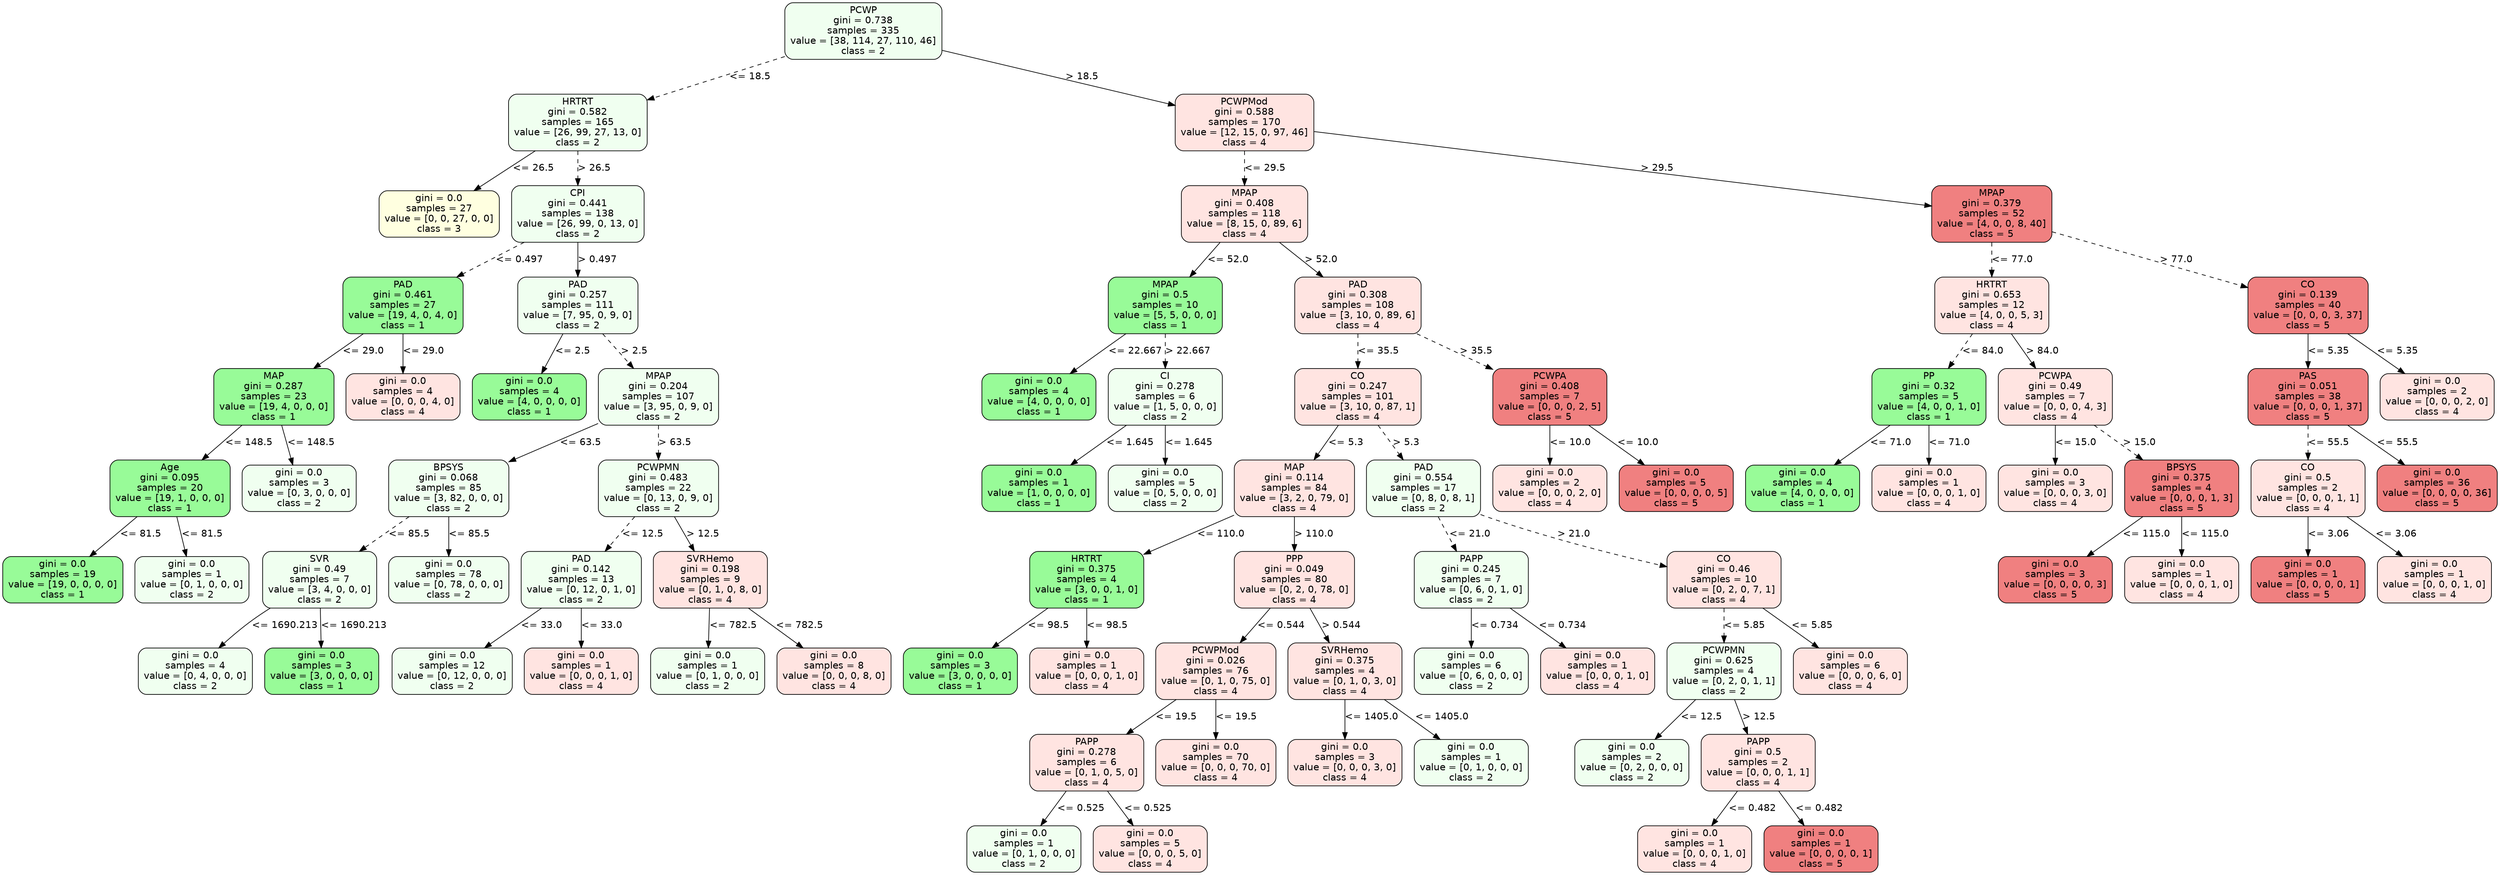 strict digraph Tree {
	graph [bb="0,0,3061,1274"];
	node [color=black,
		fontname=helvetica,
		label="\N",
		shape=box,
		style="filled, rounded"
	];
	edge [fontname=helvetica];
	0	[fillcolor=honeydew,
		height=1.1528,
		label="PCWP\ngini = 0.738\nsamples = 335\nvalue = [38, 114, 27, 110, 46]\nclass = 2",
		pos="1142.5,1232.5",
		width=2.6667];
	1	[fillcolor=honeydew,
		height=1.1528,
		label="HRTRT\ngini = 0.582\nsamples = 165\nvalue = [26, 99, 27, 13, 0]\nclass = 2",
		pos="687.5,1098.5",
		width=2.3611];
	0 -> 1	[label="<= 18.5",
		labelangle=45,
		labeldistance=2.5,
		lp="953,1165.5",
		op="<=",
		param=18.5,
		pos="e,772.84,1124.3 1046.3,1203.6 968.63,1181.1 859.95,1149.5 782.59,1127.1",
		style=dashed];
	26	[fillcolor=mistyrose,
		height=1.1528,
		label="PCWPMod\ngini = 0.588\nsamples = 170\nvalue = [12, 15, 0, 97, 46]\nclass = 4",
		pos="1510.5,1098.5",
		width=2.3611];
	0 -> 26	[label="> 18.5",
		labelangle=-45,
		labeldistance=2.5,
		lp="1358,1165.5",
		op=">",
		param=18.5,
		pos="e,1425.2,1130.1 1238.7,1197 1293.3,1177.4 1361.2,1153 1415.6,1133.6",
		style=solid];
	2	[fillcolor=lightyellow,
		height=0.94444,
		label="gini = 0.0\nsamples = 27\nvalue = [0, 0, 27, 0, 0]\nclass = 3",
		pos="514.5,964.5",
		width=2.0417];
	1 -> 2	[label="<= 26.5",
		lp="630,1031.5",
		op="<=",
		param=26.5,
		pos="e,557.79,998.53 634.18,1056.8 612.44,1040.2 587.4,1021.1 565.86,1004.7",
		style=solid];
	3	[fillcolor=honeydew,
		height=1.1528,
		label="CPI\ngini = 0.441\nsamples = 138\nvalue = [26, 99, 0, 13, 0]\nclass = 2",
		pos="687.5,964.5",
		width=2.25];
	1 -> 3	[label="> 26.5",
		lp="707,1031.5",
		op=">",
		param=26.5,
		pos="e,687.5,1006.3 687.5,1056.8 687.5,1044 687.5,1029.7 687.5,1016.3",
		style=dashed];
	4	[fillcolor=palegreen,
		height=1.1528,
		label="PAD\ngini = 0.461\nsamples = 27\nvalue = [19, 4, 0, 4, 0]\nclass = 1",
		pos="452.5,830.5",
		width=2.0417];
	3 -> 4	[label="<= 0.497",
		lp="605,897.5",
		op="<=",
		param=0.497,
		pos="e,524.87,872.15 615.4,923 589.58,908.5 560.3,892.05 533.76,877.14",
		style=dashed];
	11	[fillcolor=honeydew,
		height=1.1528,
		label="PAD\ngini = 0.257\nsamples = 111\nvalue = [7, 95, 0, 9, 0]\nclass = 2",
		pos="687.5,830.5",
		width=2.0417];
	3 -> 11	[label="> 0.497",
		lp="710.5,897.5",
		op=">",
		param=0.497,
		pos="e,687.5,872.27 687.5,922.82 687.5,910.02 687.5,895.73 687.5,882.32",
		style=solid];
	5	[fillcolor=palegreen,
		height=1.1528,
		label="MAP\ngini = 0.287\nsamples = 23\nvalue = [19, 4, 0, 0, 0]\nclass = 1",
		pos="290.5,696.5",
		width=2.0417];
	4 -> 5	[label="<= 29.0",
		lp="400,763.5",
		op="<=",
		param=29.0,
		pos="e,340.26,738.05 402.57,788.82 385.4,774.83 366.03,759.04 348.29,744.59",
		style=solid];
	10	[fillcolor=mistyrose,
		height=0.94444,
		label="gini = 0.0\nsamples = 4\nvalue = [0, 0, 0, 4, 0]\nclass = 4",
		pos="452.5,696.5",
		width=1.9444];
	4 -> 10	[label="<= 29.0",
		lp="476,763.5",
		op="<=",
		param=29.0,
		pos="e,452.5,730.74 452.5,788.82 452.5,773.68 452.5,756.44 452.5,741.05",
		style=solid];
	6	[fillcolor=palegreen,
		height=1.1528,
		label="Age\ngini = 0.095\nsamples = 20\nvalue = [19, 1, 0, 0, 0]\nclass = 1",
		pos="213.5,562.5",
		width=2.0417];
	5 -> 6	[label="<= 148.5",
		lp="282,629.5",
		op="<=",
		param=148.5,
		pos="e,237.29,604.27 266.77,654.82 259.08,641.64 250.47,626.89 242.45,613.14",
		style=solid];
	9	[fillcolor=honeydew,
		height=0.94444,
		label="gini = 0.0\nsamples = 3\nvalue = [0, 3, 0, 0, 0]\nclass = 2",
		pos="375.5,562.5",
		width=1.9444];
	5 -> 9	[label="<= 148.5",
		lp="364,629.5",
		op="<=",
		param=148.5,
		pos="e,354.09,596.74 316.7,654.82 326.82,639.1 338.4,621.11 348.59,605.29",
		style=solid];
	7	[fillcolor=palegreen,
		height=0.94444,
		label="gini = 0.0\nsamples = 19\nvalue = [19, 0, 0, 0, 0]\nclass = 1",
		pos="73.5,428.5",
		width=2.0417];
	6 -> 7	[label="<= 81.5",
		lp="172,495.5",
		op="<=",
		param=81.5,
		pos="e,108.76,462.74 170.35,520.82 153.21,504.66 133.54,486.11 116.43,469.97",
		style=solid];
	8	[fillcolor=honeydew,
		height=0.94444,
		label="gini = 0.0\nsamples = 1\nvalue = [0, 1, 0, 0, 0]\nclass = 2",
		pos="235.5,428.5",
		width=1.9444];
	6 -> 8	[label="<= 81.5",
		lp="249,495.5",
		op="<=",
		param=81.5,
		pos="e,229.96,462.74 220.28,520.82 222.83,505.53 225.73,488.11 228.31,472.61",
		style=solid];
	12	[fillcolor=palegreen,
		height=0.94444,
		label="gini = 0.0\nsamples = 4\nvalue = [4, 0, 0, 0, 0]\nclass = 1",
		pos="610.5,696.5",
		width=1.9444];
	11 -> 12	[label="<= 2.5",
		lp="671.5,763.5",
		op="<=",
		param=2.5,
		pos="e,629.89,730.74 663.77,788.82 654.68,773.24 644.3,755.45 635.13,739.73",
		style=solid];
	13	[fillcolor=honeydew,
		height=1.1528,
		label="MPAP\ngini = 0.204\nsamples = 107\nvalue = [3, 95, 0, 9, 0]\nclass = 2",
		pos="772.5,696.5",
		width=2.0417];
	11 -> 13	[label="> 2.5",
		lp="749,763.5",
		op=">",
		param=2.5,
		pos="e,746.24,738.27 713.7,788.82 722.26,775.52 731.87,760.6 740.79,746.74",
		style=dashed];
	14	[fillcolor=honeydew,
		height=1.1528,
		label="BPSYS\ngini = 0.068\nsamples = 85\nvalue = [3, 82, 0, 0, 0]\nclass = 2",
		pos="577.5,562.5",
		width=2.0417];
	13 -> 14	[label="<= 63.5",
		lp="705,629.5",
		op="<=",
		param=63.5,
		pos="e,637.55,604.15 712.67,655 691.62,640.75 667.8,624.62 646.08,609.92",
		style=solid];
	19	[fillcolor=honeydew,
		height=1.1528,
		label="PCWPMN\ngini = 0.483\nsamples = 22\nvalue = [0, 13, 0, 9, 0]\nclass = 2",
		pos="772.5,562.5",
		width=2.0417];
	13 -> 19	[label="> 63.5",
		lp="792,629.5",
		op=">",
		param=63.5,
		pos="e,772.5,604.27 772.5,654.82 772.5,642.02 772.5,627.73 772.5,614.32",
		style=dashed];
	15	[fillcolor=honeydew,
		height=1.1528,
		label="SVR\ngini = 0.49\nsamples = 7\nvalue = [3, 4, 0, 0, 0]\nclass = 2",
		pos="415.5,428.5",
		width=1.9444];
	14 -> 15	[label="<= 85.5",
		lp="525,495.5",
		op="<=",
		param=85.5,
		pos="e,465.26,470.05 527.57,520.82 510.4,506.83 491.03,491.04 473.29,476.59",
		style=dashed];
	18	[fillcolor=honeydew,
		height=0.94444,
		label="gini = 0.0\nsamples = 78\nvalue = [0, 78, 0, 0, 0]\nclass = 2",
		pos="577.5,428.5",
		width=2.0417];
	14 -> 18	[label="<= 85.5",
		lp="601,495.5",
		op="<=",
		param=85.5,
		pos="e,577.5,462.74 577.5,520.82 577.5,505.68 577.5,488.44 577.5,473.05",
		style=solid];
	16	[fillcolor=honeydew,
		height=0.94444,
		label="gini = 0.0\nsamples = 4\nvalue = [0, 4, 0, 0, 0]\nclass = 2",
		pos="258.5,294.5",
		width=1.9444];
	15 -> 16	[label="<= 1690.213",
		lp="374,361.5",
		op="<=",
		param=1690.213,
		pos="e,291.35,328.68 357.99,386.85 350.3,381.01 342.63,374.96 335.5,369 323.18,358.69 310.34,346.9 298.76,335.83",
		style=solid];
	17	[fillcolor=palegreen,
		height=0.94444,
		label="gini = 0.0\nsamples = 3\nvalue = [3, 0, 0, 0, 0]\nclass = 1",
		pos="416.5,294.5",
		width=1.9444];
	15 -> 17	[label="<= 1690.213",
		lp="455,361.5",
		op="<=",
		param=1690.213,
		pos="e,416.25,328.74 415.81,386.82 415.92,371.68 416.05,354.44 416.17,339.05",
		style=solid];
	20	[fillcolor=honeydew,
		height=1.1528,
		label="PAD\ngini = 0.142\nsamples = 13\nvalue = [0, 12, 0, 1, 0]\nclass = 2",
		pos="742.5,428.5",
		width=2.0417];
	19 -> 20	[label="<= 12.5",
		lp="782,495.5",
		op="<=",
		param=12.5,
		pos="e,751.77,470.27 763.25,520.82 760.35,508.02 757.1,493.73 754.05,480.32",
		style=dashed];
	23	[fillcolor=mistyrose,
		height=1.1528,
		label="SVRHemo\ngini = 0.198\nsamples = 9\nvalue = [0, 1, 0, 8, 0]\nclass = 4",
		pos="904.5,428.5",
		width=1.9444];
	19 -> 23	[label="> 12.5",
		lp="862,495.5",
		op=">",
		param=12.5,
		pos="e,863.73,470.27 813.18,520.82 826.86,507.14 842.24,491.76 856.43,477.57",
		style=solid];
	21	[fillcolor=honeydew,
		height=0.94444,
		label="gini = 0.0\nsamples = 12\nvalue = [0, 12, 0, 0, 0]\nclass = 2",
		pos="580.5,294.5",
		width=2.0417];
	20 -> 21	[label="<= 33.0",
		lp="690,361.5",
		op="<=",
		param=33.0,
		pos="e,621.04,328.53 692.57,386.82 672.3,370.3 648.97,351.29 628.86,334.9",
		style=solid];
	22	[fillcolor=mistyrose,
		height=0.94444,
		label="gini = 0.0\nsamples = 1\nvalue = [0, 0, 0, 1, 0]\nclass = 4",
		pos="742.5,294.5",
		width=1.9444];
	20 -> 22	[label="<= 33.0",
		lp="766,361.5",
		op="<=",
		param=33.0,
		pos="e,742.5,328.74 742.5,386.82 742.5,371.68 742.5,354.44 742.5,339.05",
		style=solid];
	24	[fillcolor=honeydew,
		height=0.94444,
		label="gini = 0.0\nsamples = 1\nvalue = [0, 1, 0, 0, 0]\nclass = 2",
		pos="900.5,294.5",
		width=1.9444];
	23 -> 24	[label="<= 782.5",
		lp="931,361.5",
		op="<=",
		param=782.5,
		pos="e,901.51,328.74 903.27,386.82 902.81,371.68 902.29,354.44 901.82,339.05",
		style=solid];
	25	[fillcolor=mistyrose,
		height=0.94444,
		label="gini = 0.0\nsamples = 8\nvalue = [0, 0, 0, 8, 0]\nclass = 4",
		pos="1058.5,294.5",
		width=1.9444];
	23 -> 25	[label="<= 782.5",
		lp="1014,361.5",
		op="<=",
		param=782.5,
		pos="e,1020,328.53 951.96,386.82 971.15,370.37 993.22,351.46 1012.3,335.12",
		style=solid];
	27	[fillcolor=mistyrose,
		height=1.1528,
		label="MPAP\ngini = 0.408\nsamples = 118\nvalue = [8, 15, 0, 89, 6]\nclass = 4",
		pos="1510.5,964.5",
		width=2.1528];
	26 -> 27	[label="<= 29.5",
		lp="1534,1031.5",
		op="<=",
		param=29.5,
		pos="e,1510.5,1006.3 1510.5,1056.8 1510.5,1044 1510.5,1029.7 1510.5,1016.3",
		style=dashed];
	62	[fillcolor=lightcoral,
		height=1.1528,
		label="MPAP\ngini = 0.379\nsamples = 52\nvalue = [4, 0, 0, 8, 40]\nclass = 5",
		pos="2430.5,964.5",
		width=2.0417];
	26 -> 62	[label="> 29.5",
		lp="2018,1031.5",
		op=">",
		param=29.5,
		pos="e,2356.9,976.06 1595.8,1085.3 1771.6,1060 2172.3,1002.5 2346.7,977.52",
		style=solid];
	28	[fillcolor=palegreen,
		height=1.1528,
		label="MPAP\ngini = 0.5\nsamples = 10\nvalue = [5, 5, 0, 0, 0]\nclass = 1",
		pos="1395.5,830.5",
		width=1.9444];
	27 -> 28	[label="<= 52.0",
		lp="1480,897.5",
		op="<=",
		param=52.0,
		pos="e,1431,872.27 1475.1,922.82 1463.3,909.27 1450,894.04 1437.7,879.96",
		style=solid];
	33	[fillcolor=mistyrose,
		height=1.1528,
		label="PAD\ngini = 0.308\nsamples = 108\nvalue = [3, 10, 0, 89, 6]\nclass = 4",
		pos="1687.5,830.5",
		width=2.1528];
	27 -> 33	[label="> 52.0",
		lp="1624,897.5",
		op=">",
		param=52.0,
		pos="e,1633.1,872.05 1565.1,922.82 1584,908.7 1605.4,892.76 1624.9,878.2",
		style=solid];
	29	[fillcolor=palegreen,
		height=0.94444,
		label="gini = 0.0\nsamples = 4\nvalue = [4, 0, 0, 0, 0]\nclass = 1",
		pos="1237.5,696.5",
		width=1.9444];
	28 -> 29	[label="<= 22.667",
		lp="1352.5,763.5",
		op="<=",
		param=22.667,
		pos="e,1277,730.53 1346.8,788.82 1327.1,772.37 1304.5,753.46 1284.9,737.12",
		style=solid];
	30	[fillcolor=honeydew,
		height=1.1528,
		label="CI\ngini = 0.278\nsamples = 6\nvalue = [1, 5, 0, 0, 0]\nclass = 2",
		pos="1395.5,696.5",
		width=1.9444];
	28 -> 30	[label="> 22.667",
		lp="1422.5,763.5",
		op=">",
		param=22.667,
		pos="e,1395.5,738.27 1395.5,788.82 1395.5,776.02 1395.5,761.73 1395.5,748.32",
		style=dashed];
	31	[fillcolor=palegreen,
		height=0.94444,
		label="gini = 0.0\nsamples = 1\nvalue = [1, 0, 0, 0, 0]\nclass = 1",
		pos="1237.5,562.5",
		width=1.9444];
	30 -> 31	[label="<= 1.645",
		lp="1349,629.5",
		op="<=",
		param=1.645,
		pos="e,1277,596.53 1346.8,654.82 1327.1,638.37 1304.5,619.46 1284.9,603.12",
		style=solid];
	32	[fillcolor=honeydew,
		height=0.94444,
		label="gini = 0.0\nsamples = 5\nvalue = [0, 5, 0, 0, 0]\nclass = 2",
		pos="1395.5,562.5",
		width=1.9444];
	30 -> 32	[label="<= 1.645",
		lp="1423,629.5",
		op="<=",
		param=1.645,
		pos="e,1395.5,596.74 1395.5,654.82 1395.5,639.68 1395.5,622.44 1395.5,607.05",
		style=solid];
	34	[fillcolor=mistyrose,
		height=1.1528,
		label="CO\ngini = 0.247\nsamples = 101\nvalue = [3, 10, 0, 87, 1]\nclass = 4",
		pos="1687.5,696.5",
		width=2.1528];
	33 -> 34	[label="<= 35.5",
		lp="1711,763.5",
		op="<=",
		param=35.5,
		pos="e,1687.5,738.27 1687.5,788.82 1687.5,776.02 1687.5,761.73 1687.5,748.32",
		style=dashed];
	59	[fillcolor=lightcoral,
		height=1.1528,
		label="PCWPA\ngini = 0.408\nsamples = 7\nvalue = [0, 0, 0, 2, 5]\nclass = 5",
		pos="1877.5,696.5",
		width=1.9444];
	33 -> 59	[label="> 35.5",
		lp="1808,763.5",
		op=">",
		param=35.5,
		pos="e,1819,738.15 1745.8,789 1766.3,774.75 1789.5,758.62 1810.7,743.92",
		style=dashed];
	35	[fillcolor=mistyrose,
		height=1.1528,
		label="MAP\ngini = 0.114\nsamples = 84\nvalue = [3, 2, 0, 79, 0]\nclass = 4",
		pos="1557.5,562.5",
		width=2.0417];
	34 -> 35	[label="<= 5.3",
		lp="1646.5,629.5",
		op="<=",
		param=5.3,
		pos="e,1597.7,604.27 1647.4,654.82 1634,641.14 1618.8,625.76 1604.8,611.57",
		style=solid];
	48	[fillcolor=honeydew,
		height=1.1528,
		label="PAD\ngini = 0.554\nsamples = 17\nvalue = [0, 8, 0, 8, 1]\nclass = 2",
		pos="1719.5,562.5",
		width=1.9444];
	34 -> 48	[label="> 5.3",
		lp="1720,629.5",
		op=">",
		param=5.3,
		pos="e,1709.6,604.27 1697.4,654.82 1700.5,642.02 1703.9,627.73 1707.2,614.32",
		style=dashed];
	36	[fillcolor=palegreen,
		height=1.1528,
		label="HRTRT\ngini = 0.375\nsamples = 4\nvalue = [3, 0, 0, 1, 0]\nclass = 1",
		pos="1374.5,428.5",
		width=1.9444];
	35 -> 36	[label="<= 110.0",
		lp="1499,495.5",
		op="<=",
		param=110.0,
		pos="e,1430.7,470.05 1501.1,520.82 1481.4,506.64 1459.2,490.62 1439,476",
		style=solid];
	39	[fillcolor=mistyrose,
		height=1.1528,
		label="PPP\ngini = 0.049\nsamples = 80\nvalue = [0, 2, 0, 78, 0]\nclass = 4",
		pos="1557.5,428.5",
		width=2.0417];
	35 -> 39	[label="> 110.0",
		lp="1580.5,495.5",
		op=">",
		param=110.0,
		pos="e,1557.5,470.27 1557.5,520.82 1557.5,508.02 1557.5,493.73 1557.5,480.32",
		style=solid];
	37	[fillcolor=palegreen,
		height=0.94444,
		label="gini = 0.0\nsamples = 3\nvalue = [3, 0, 0, 0, 0]\nclass = 1",
		pos="1216.5,294.5",
		width=1.9444];
	36 -> 37	[label="<= 98.5",
		lp="1324,361.5",
		op="<=",
		param=98.5,
		pos="e,1256,328.53 1325.8,386.82 1306.1,370.37 1283.5,351.46 1263.9,335.12",
		style=solid];
	38	[fillcolor=mistyrose,
		height=0.94444,
		label="gini = 0.0\nsamples = 1\nvalue = [0, 0, 0, 1, 0]\nclass = 4",
		pos="1374.5,294.5",
		width=1.9444];
	36 -> 38	[label="<= 98.5",
		lp="1398,361.5",
		op="<=",
		param=98.5,
		pos="e,1374.5,328.74 1374.5,386.82 1374.5,371.68 1374.5,354.44 1374.5,339.05",
		style=solid];
	40	[fillcolor=mistyrose,
		height=1.1528,
		label="PCWPMod\ngini = 0.026\nsamples = 76\nvalue = [0, 1, 0, 75, 0]\nclass = 4",
		pos="1536.5,294.5",
		width=2.0417];
	39 -> 40	[label="<= 0.544",
		lp="1576,361.5",
		op="<=",
		param=0.544,
		pos="e,1543,336.27 1551,386.82 1549,374.02 1546.7,359.73 1544.6,346.32",
		style=solid];
	45	[fillcolor=mistyrose,
		height=1.1528,
		label="SVRHemo\ngini = 0.375\nsamples = 4\nvalue = [0, 1, 0, 3, 0]\nclass = 4",
		pos="1698.5,294.5",
		width=1.9444];
	39 -> 45	[label="> 0.544",
		lp="1655.5,361.5",
		op=">",
		param=0.544,
		pos="e,1654.9,336.27 1601,386.82 1615.7,373.02 1632.3,357.48 1647.6,343.18",
		style=solid];
	41	[fillcolor=mistyrose,
		height=1.1528,
		label="PAPP\ngini = 0.278\nsamples = 6\nvalue = [0, 1, 0, 5, 0]\nclass = 4",
		pos="1374.5,160.5",
		width=1.9444];
	40 -> 41	[label="<= 19.5",
		lp="1484,227.5",
		op="<=",
		param=19.5,
		pos="e,1424.3,202.05 1486.6,252.82 1469.4,238.83 1450,223.04 1432.3,208.59",
		style=solid];
	44	[fillcolor=mistyrose,
		height=0.94444,
		label="gini = 0.0\nsamples = 70\nvalue = [0, 0, 0, 70, 0]\nclass = 4",
		pos="1536.5,160.5",
		width=2.0417];
	40 -> 44	[label="<= 19.5",
		lp="1560,227.5",
		op="<=",
		param=19.5,
		pos="e,1536.5,194.74 1536.5,252.82 1536.5,237.68 1536.5,220.44 1536.5,205.05",
		style=solid];
	42	[fillcolor=honeydew,
		height=0.94444,
		label="gini = 0.0\nsamples = 1\nvalue = [0, 1, 0, 0, 0]\nclass = 2",
		pos="1295.5,34",
		width=1.9444];
	41 -> 42	[label="<= 0.525",
		lp="1365,93.5",
		op="<=",
		param=0.525,
		pos="e,1316.7,68.379 1348.6,118.73 1340.1,105.35 1330.7,90.465 1322.1,76.995",
		style=solid];
	43	[fillcolor=mistyrose,
		height=0.94444,
		label="gini = 0.0\nsamples = 5\nvalue = [0, 0, 0, 5, 0]\nclass = 4",
		pos="1453.5,34",
		width=1.9444];
	41 -> 43	[label="<= 0.525",
		lp="1449,93.5",
		op="<=",
		param=0.525,
		pos="e,1432.3,68.379 1400.4,118.73 1408.9,105.35 1418.3,90.465 1426.9,76.995",
		style=solid];
	46	[fillcolor=mistyrose,
		height=0.94444,
		label="gini = 0.0\nsamples = 3\nvalue = [0, 0, 0, 3, 0]\nclass = 4",
		pos="1698.5,160.5",
		width=1.9444];
	45 -> 46	[label="<= 1405.0",
		lp="1729.5,227.5",
		op="<=",
		param=1405.0,
		pos="e,1698.5,194.74 1698.5,252.82 1698.5,237.68 1698.5,220.44 1698.5,205.05",
		style=solid];
	47	[fillcolor=honeydew,
		height=0.94444,
		label="gini = 0.0\nsamples = 1\nvalue = [0, 1, 0, 0, 0]\nclass = 2",
		pos="1856.5,160.5",
		width=1.9444];
	45 -> 47	[label="<= 1405.0",
		lp="1813.5,227.5",
		op="<=",
		param=1405.0,
		pos="e,1817,194.53 1747.2,252.82 1766.9,236.37 1789.5,217.46 1809.1,201.12",
		style=solid];
	49	[fillcolor=honeydew,
		height=1.1528,
		label="PAPP\ngini = 0.245\nsamples = 7\nvalue = [0, 6, 0, 1, 0]\nclass = 2",
		pos="1856.5,428.5",
		width=1.9444];
	48 -> 49	[label="<= 21.0",
		lp="1816,495.5",
		op="<=",
		param=21.0,
		pos="e,1814.2,470.27 1761.7,520.82 1775.9,507.14 1791.9,491.76 1806.6,477.57",
		style=dashed];
	52	[fillcolor=mistyrose,
		height=1.1528,
		label="CO\ngini = 0.46\nsamples = 10\nvalue = [0, 2, 0, 7, 1]\nclass = 4",
		pos="2172.5,428.5",
		width=1.9444];
	48 -> 52	[label="> 21.0",
		lp="1919,495.5",
		op=">",
		param=21.0,
		pos="e,2102.5,441.56 1789.8,524.45 1792.7,523.23 1795.6,522.08 1798.5,521 1897,484.3 2015.5,458.17 2092.4,443.47",
		style=dashed];
	50	[fillcolor=honeydew,
		height=0.94444,
		label="gini = 0.0\nsamples = 6\nvalue = [0, 6, 0, 0, 0]\nclass = 2",
		pos="1856.5,294.5",
		width=1.9444];
	49 -> 50	[label="<= 0.734",
		lp="1884,361.5",
		op="<=",
		param=0.734,
		pos="e,1856.5,328.74 1856.5,386.82 1856.5,371.68 1856.5,354.44 1856.5,339.05",
		style=solid];
	51	[fillcolor=mistyrose,
		height=0.94444,
		label="gini = 0.0\nsamples = 1\nvalue = [0, 0, 0, 1, 0]\nclass = 4",
		pos="2014.5,294.5",
		width=1.9444];
	49 -> 51	[label="<= 0.734",
		lp="1968,361.5",
		op="<=",
		param=0.734,
		pos="e,1975,328.53 1905.2,386.82 1924.9,370.37 1947.5,351.46 1967.1,335.12",
		style=solid];
	53	[fillcolor=honeydew,
		height=1.1528,
		label="PCWPMN\ngini = 0.625\nsamples = 4\nvalue = [0, 2, 0, 1, 1]\nclass = 2",
		pos="2172.5,294.5",
		width=1.9444];
	52 -> 53	[label="<= 5.85",
		lp="2196,361.5",
		op="<=",
		param=5.85,
		pos="e,2172.5,336.27 2172.5,386.82 2172.5,374.02 2172.5,359.73 2172.5,346.32",
		style=dashed];
	58	[fillcolor=mistyrose,
		height=0.94444,
		label="gini = 0.0\nsamples = 6\nvalue = [0, 0, 0, 6, 0]\nclass = 4",
		pos="2330.5,294.5",
		width=1.9444];
	52 -> 58	[label="<= 5.85",
		lp="2280,361.5",
		op="<=",
		param=5.85,
		pos="e,2291,328.53 2221.2,386.82 2240.9,370.37 2263.5,351.46 2283.1,335.12",
		style=solid];
	54	[fillcolor=honeydew,
		height=0.94444,
		label="gini = 0.0\nsamples = 2\nvalue = [0, 2, 0, 0, 0]\nclass = 2",
		pos="2058.5,160.5",
		width=1.9444];
	53 -> 54	[label="<= 12.5",
		lp="2143,227.5",
		op="<=",
		param=12.5,
		pos="e,2087.2,194.74 2137.4,252.82 2123.5,236.8 2107.7,218.45 2093.8,202.41",
		style=solid];
	55	[fillcolor=mistyrose,
		height=1.1528,
		label="PAPP\ngini = 0.5\nsamples = 2\nvalue = [0, 0, 0, 1, 1]\nclass = 4",
		pos="2216.5,160.5",
		width=1.9444];
	53 -> 55	[label="> 12.5",
		lp="2216,227.5",
		op=">",
		param=12.5,
		pos="e,2202.9,202.27 2186.1,252.82 2190.4,239.9 2195.2,225.45 2199.7,211.92",
		style=solid];
	56	[fillcolor=mistyrose,
		height=0.94444,
		label="gini = 0.0\nsamples = 1\nvalue = [0, 0, 0, 1, 0]\nclass = 4",
		pos="2137.5,34",
		width=1.9444];
	55 -> 56	[label="<= 0.482",
		lp="2207,93.5",
		op="<=",
		param=0.482,
		pos="e,2158.7,68.379 2190.6,118.73 2182.1,105.35 2172.7,90.465 2164.1,76.995",
		style=solid];
	57	[fillcolor=lightcoral,
		height=0.94444,
		label="gini = 0.0\nsamples = 1\nvalue = [0, 0, 0, 0, 1]\nclass = 5",
		pos="2295.5,34",
		width=1.9444];
	55 -> 57	[label="<= 0.482",
		lp="2291,93.5",
		op="<=",
		param=0.482,
		pos="e,2274.3,68.379 2242.4,118.73 2250.9,105.35 2260.3,90.465 2268.9,76.995",
		style=solid];
	60	[fillcolor=mistyrose,
		height=0.94444,
		label="gini = 0.0\nsamples = 2\nvalue = [0, 0, 0, 2, 0]\nclass = 4",
		pos="1877.5,562.5",
		width=1.9444];
	59 -> 60	[label="<= 10.0",
		lp="1901,629.5",
		op="<=",
		param=10.0,
		pos="e,1877.5,596.74 1877.5,654.82 1877.5,639.68 1877.5,622.44 1877.5,607.05",
		style=solid];
	61	[fillcolor=lightcoral,
		height=0.94444,
		label="gini = 0.0\nsamples = 5\nvalue = [0, 0, 0, 0, 5]\nclass = 5",
		pos="2035.5,562.5",
		width=1.9444];
	59 -> 61	[label="<= 10.0",
		lp="1985,629.5",
		op="<=",
		param=10.0,
		pos="e,1996,596.53 1926.2,654.82 1945.9,638.37 1968.5,619.46 1988.1,603.12",
		style=solid];
	63	[fillcolor=mistyrose,
		height=1.1528,
		label="HRTRT\ngini = 0.653\nsamples = 12\nvalue = [4, 0, 0, 5, 3]\nclass = 4",
		pos="2430.5,830.5",
		width=1.9444];
	62 -> 63	[label="<= 77.0",
		lp="2454,897.5",
		op="<=",
		param=77.0,
		pos="e,2430.5,872.27 2430.5,922.82 2430.5,910.02 2430.5,895.73 2430.5,882.32",
		style=dashed];
	72	[fillcolor=lightcoral,
		height=1.1528,
		label="CO\ngini = 0.139\nsamples = 40\nvalue = [0, 0, 0, 3, 37]\nclass = 5",
		pos="2825.5,830.5",
		width=2.0417];
	62 -> 72	[label="> 77.0",
		lp="2660,897.5",
		op=">",
		param=77.0,
		pos="e,2751.7,856.16 2504.3,938.83 2571.8,916.27 2671.6,882.94 2742,859.42",
		style=dashed];
	64	[fillcolor=palegreen,
		height=1.1528,
		label="PP\ngini = 0.32\nsamples = 5\nvalue = [4, 0, 0, 1, 0]\nclass = 1",
		pos="2351.5,696.5",
		width=1.9444];
	63 -> 64	[label="<= 84.0",
		lp="2417,763.5",
		op="<=",
		param=84.0,
		pos="e,2375.9,738.27 2406.2,788.82 2398.3,775.64 2389.4,760.89 2381.2,747.14",
		style=dashed];
	67	[fillcolor=mistyrose,
		height=1.1528,
		label="PCWPA\ngini = 0.49\nsamples = 7\nvalue = [0, 0, 0, 4, 3]\nclass = 4",
		pos="2509.5,696.5",
		width=1.9444];
	63 -> 67	[label="> 84.0",
		lp="2492,763.5",
		op=">",
		param=84.0,
		pos="e,2485.1,738.27 2454.8,788.82 2462.7,775.64 2471.6,760.89 2479.8,747.14",
		style=solid];
	65	[fillcolor=palegreen,
		height=0.94444,
		label="gini = 0.0\nsamples = 4\nvalue = [4, 0, 0, 0, 0]\nclass = 1",
		pos="2193.5,562.5",
		width=1.9444];
	64 -> 65	[label="<= 71.0",
		lp="2301,629.5",
		op="<=",
		param=71.0,
		pos="e,2233,596.53 2302.8,654.82 2283.1,638.37 2260.5,619.46 2240.9,603.12",
		style=solid];
	66	[fillcolor=mistyrose,
		height=0.94444,
		label="gini = 0.0\nsamples = 1\nvalue = [0, 0, 0, 1, 0]\nclass = 4",
		pos="2351.5,562.5",
		width=1.9444];
	64 -> 66	[label="<= 71.0",
		lp="2375,629.5",
		op="<=",
		param=71.0,
		pos="e,2351.5,596.74 2351.5,654.82 2351.5,639.68 2351.5,622.44 2351.5,607.05",
		style=solid];
	68	[fillcolor=mistyrose,
		height=0.94444,
		label="gini = 0.0\nsamples = 3\nvalue = [0, 0, 0, 3, 0]\nclass = 4",
		pos="2509.5,562.5",
		width=1.9444];
	67 -> 68	[label="<= 15.0",
		lp="2533,629.5",
		op="<=",
		param=15.0,
		pos="e,2509.5,596.74 2509.5,654.82 2509.5,639.68 2509.5,622.44 2509.5,607.05",
		style=solid];
	69	[fillcolor=lightcoral,
		height=1.1528,
		label="BPSYS\ngini = 0.375\nsamples = 4\nvalue = [0, 0, 0, 1, 3]\nclass = 5",
		pos="2667.5,562.5",
		width=1.9444];
	67 -> 69	[label="> 15.0",
		lp="2613,629.5",
		op=">",
		param=15.0,
		pos="e,2619,604.05 2558.2,654.82 2574.9,640.83 2593.8,625.04 2611.1,610.59",
		style=dashed];
	70	[fillcolor=lightcoral,
		height=0.94444,
		label="gini = 0.0\nsamples = 3\nvalue = [0, 0, 0, 0, 3]\nclass = 5",
		pos="2509.5,428.5",
		width=1.9444];
	69 -> 70	[label="<= 115.0",
		lp="2621,495.5",
		op="<=",
		param=115.0,
		pos="e,2549,462.53 2618.8,520.82 2599.1,504.37 2576.5,485.46 2556.9,469.12",
		style=solid];
	71	[fillcolor=mistyrose,
		height=0.94444,
		label="gini = 0.0\nsamples = 1\nvalue = [0, 0, 0, 1, 0]\nclass = 4",
		pos="2667.5,428.5",
		width=1.9444];
	69 -> 71	[label="<= 115.0",
		lp="2695,495.5",
		op="<=",
		param=115.0,
		pos="e,2667.5,462.74 2667.5,520.82 2667.5,505.68 2667.5,488.44 2667.5,473.05",
		style=solid];
	73	[fillcolor=lightcoral,
		height=1.1528,
		label="PAS\ngini = 0.051\nsamples = 38\nvalue = [0, 0, 0, 1, 37]\nclass = 5",
		pos="2825.5,696.5",
		width=2.0417];
	72 -> 73	[label="<= 5.35",
		lp="2849,763.5",
		op="<=",
		param=5.35,
		pos="e,2825.5,738.27 2825.5,788.82 2825.5,776.02 2825.5,761.73 2825.5,748.32",
		style=solid];
	78	[fillcolor=mistyrose,
		height=0.94444,
		label="gini = 0.0\nsamples = 2\nvalue = [0, 0, 0, 2, 0]\nclass = 4",
		pos="2987.5,696.5",
		width=1.9444];
	72 -> 78	[label="<= 5.35",
		lp="2935,763.5",
		op="<=",
		param=5.35,
		pos="e,2947,730.53 2875.4,788.82 2895.7,772.3 2919,753.29 2939.1,736.9",
		style=solid];
	74	[fillcolor=mistyrose,
		height=1.1528,
		label="CO\ngini = 0.5\nsamples = 2\nvalue = [0, 0, 0, 1, 1]\nclass = 4",
		pos="2825.5,562.5",
		width=1.9444];
	73 -> 74	[label="<= 55.5",
		lp="2849,629.5",
		op="<=",
		param=55.5,
		pos="e,2825.5,604.27 2825.5,654.82 2825.5,642.02 2825.5,627.73 2825.5,614.32",
		style=dashed];
	77	[fillcolor=lightcoral,
		height=0.94444,
		label="gini = 0.0\nsamples = 36\nvalue = [0, 0, 0, 0, 36]\nclass = 5",
		pos="2987.5,562.5",
		width=2.0417];
	73 -> 77	[label="<= 55.5",
		lp="2935,629.5",
		op="<=",
		param=55.5,
		pos="e,2947,596.53 2875.4,654.82 2895.7,638.3 2919,619.29 2939.1,602.9",
		style=solid];
	75	[fillcolor=lightcoral,
		height=0.94444,
		label="gini = 0.0\nsamples = 1\nvalue = [0, 0, 0, 0, 1]\nclass = 5",
		pos="2825.5,428.5",
		width=1.9444];
	74 -> 75	[label="<= 3.06",
		lp="2849,495.5",
		op="<=",
		param=3.06,
		pos="e,2825.5,462.74 2825.5,520.82 2825.5,505.68 2825.5,488.44 2825.5,473.05",
		style=solid];
	76	[fillcolor=mistyrose,
		height=0.94444,
		label="gini = 0.0\nsamples = 1\nvalue = [0, 0, 0, 1, 0]\nclass = 4",
		pos="2983.5,428.5",
		width=1.9444];
	74 -> 76	[label="<= 3.06",
		lp="2933,495.5",
		op="<=",
		param=3.06,
		pos="e,2944,462.53 2874.2,520.82 2893.9,504.37 2916.5,485.46 2936.1,469.12",
		style=solid];
}
